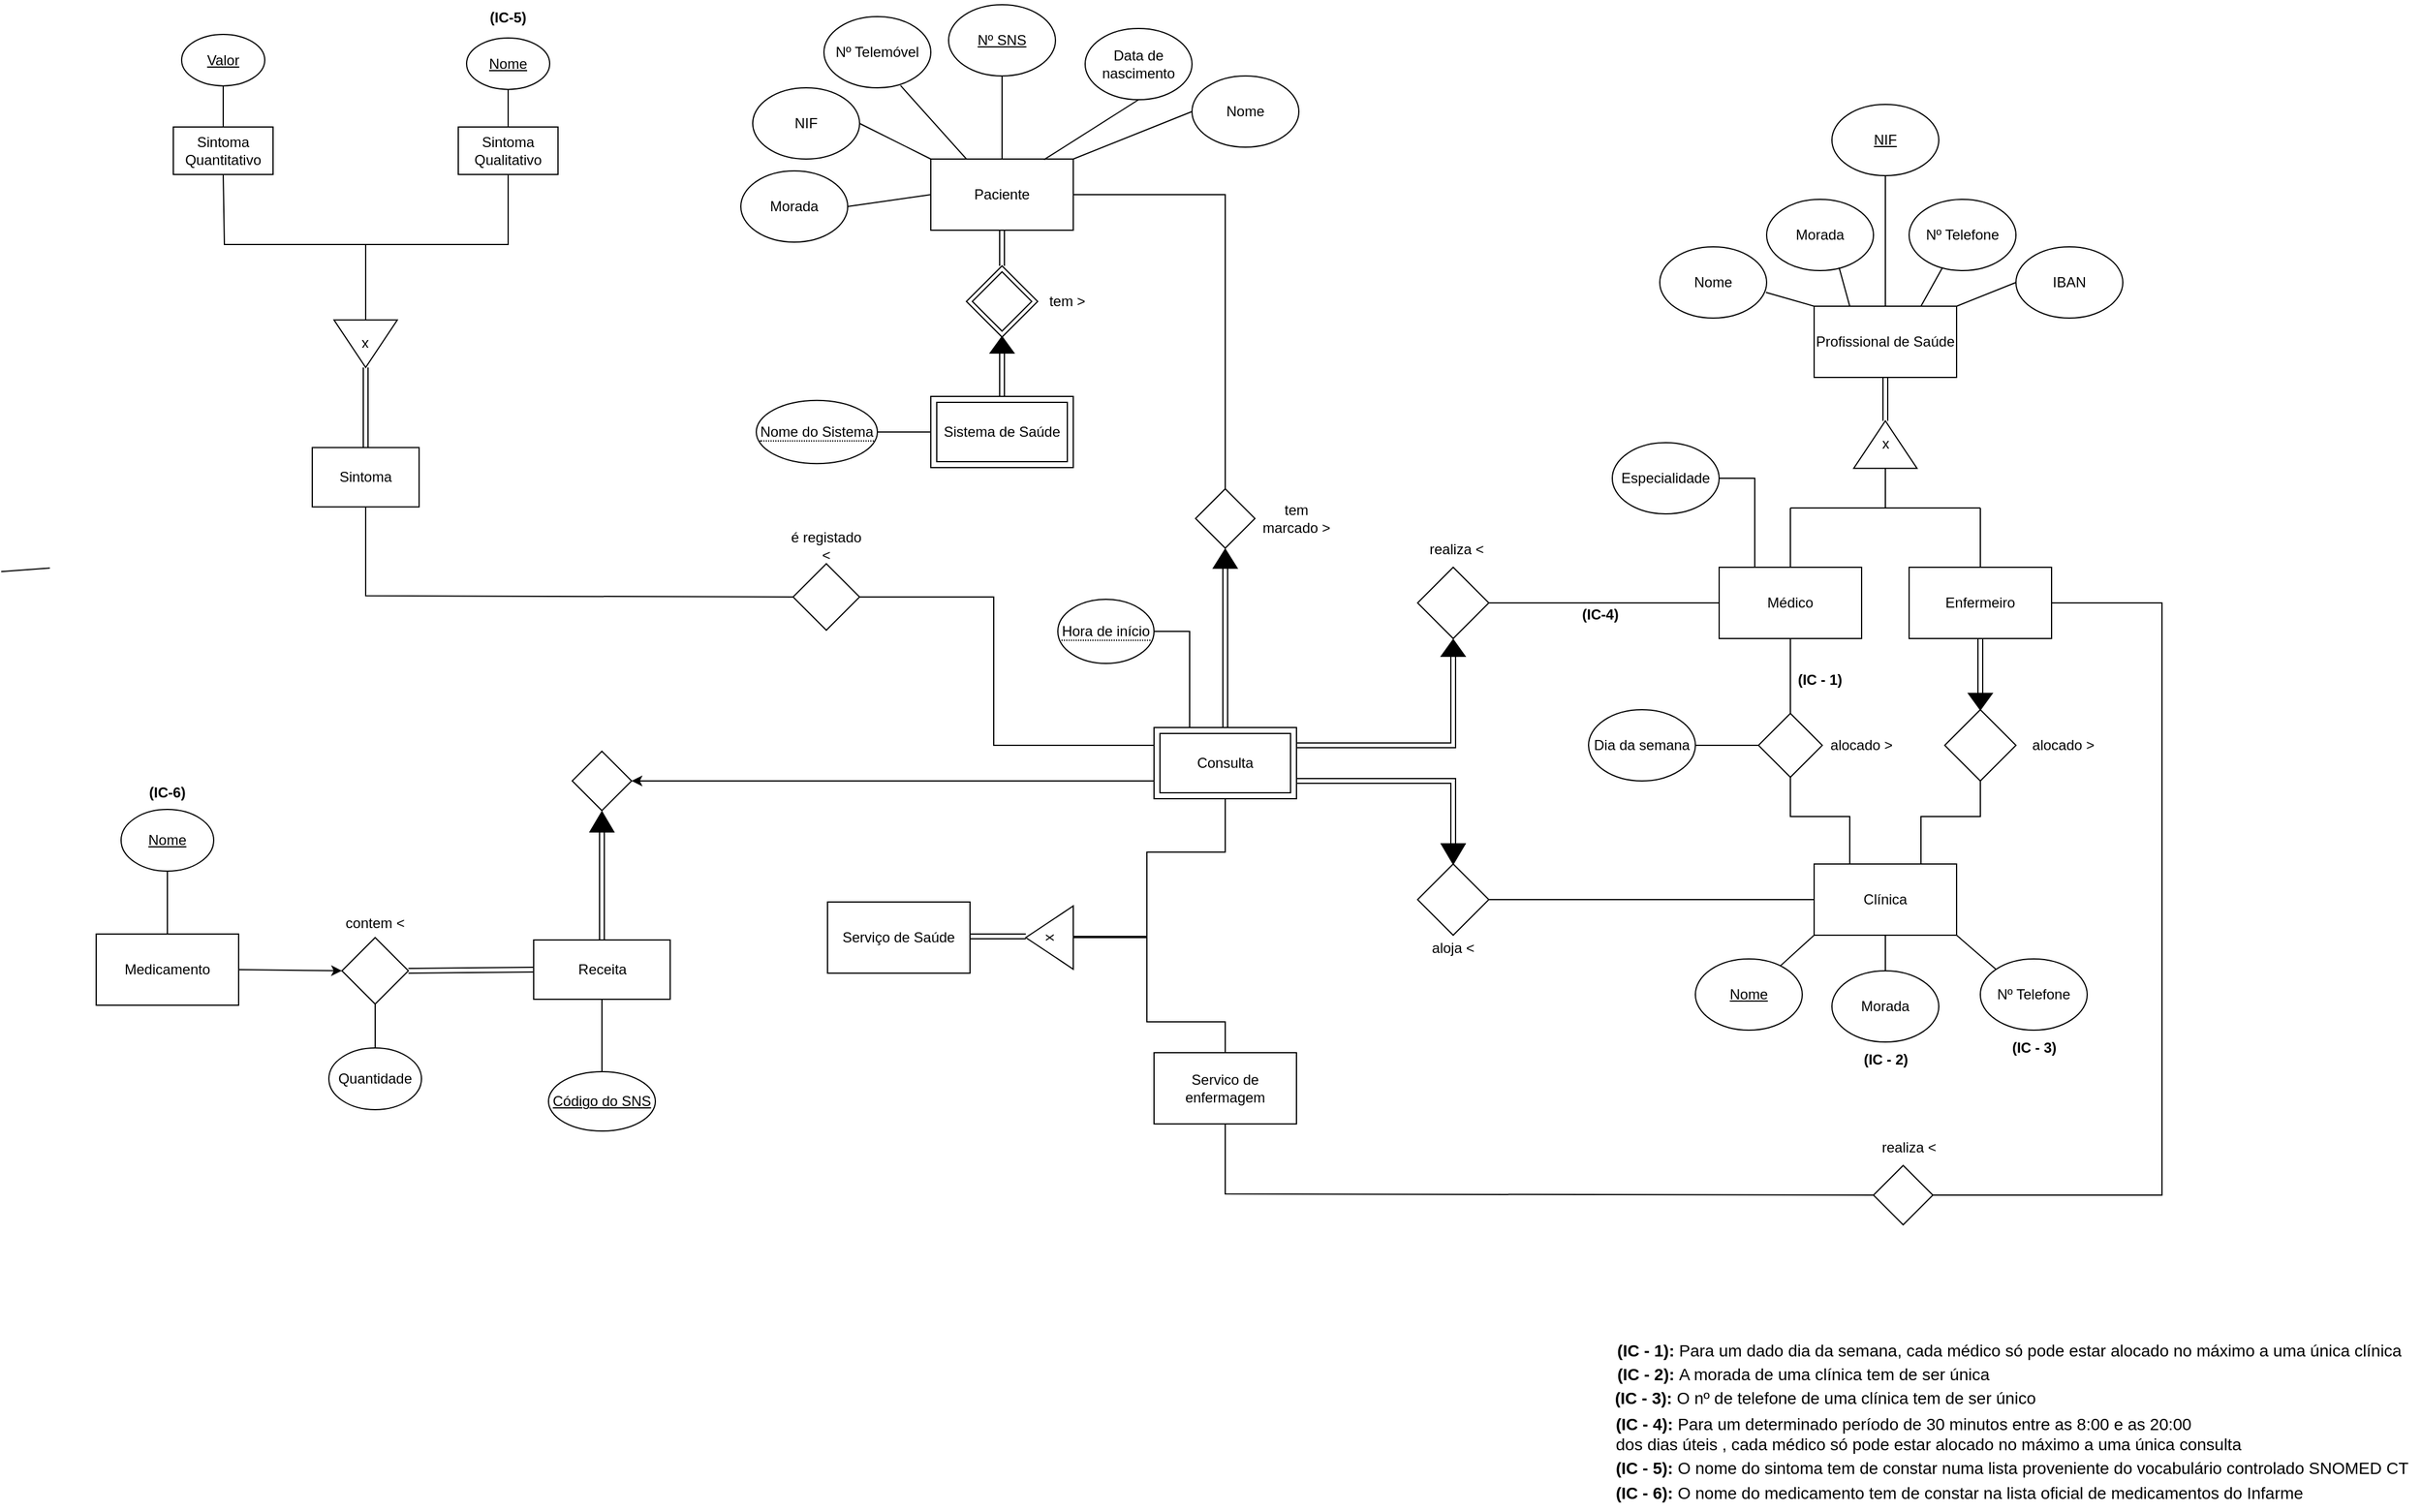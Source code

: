 <mxfile version="24.2.5" type="device">
  <diagram name="Page-1" id="nKDNBoql_2cp9HiYUBMS">
    <mxGraphModel dx="2747" dy="366" grid="1" gridSize="3" guides="1" tooltips="1" connect="1" arrows="1" fold="1" page="0" pageScale="1" pageWidth="850" pageHeight="1100" math="0" shadow="0">
      <root>
        <mxCell id="0" />
        <mxCell id="1" parent="0" />
        <mxCell id="teySA3DlGUumxRbeVbpw-15" value="" style="endArrow=none;html=1;rounded=0;exitX=0.5;exitY=0;exitDx=0;exitDy=0;entryX=0.5;entryY=1;entryDx=0;entryDy=0;" parent="1" source="teySA3DlGUumxRbeVbpw-11" target="teySA3DlGUumxRbeVbpw-16" edge="1">
          <mxGeometry width="50" height="50" relative="1" as="geometry">
            <mxPoint x="-85" y="850" as="sourcePoint" />
            <mxPoint x="-45" y="800" as="targetPoint" />
          </mxGeometry>
        </mxCell>
        <mxCell id="teySA3DlGUumxRbeVbpw-16" value="&lt;u&gt;NIF&lt;/u&gt;" style="ellipse;whiteSpace=wrap;html=1;" parent="1" vertex="1">
          <mxGeometry x="10" y="690" width="90" height="60" as="geometry" />
        </mxCell>
        <mxCell id="teySA3DlGUumxRbeVbpw-17" value="Nome" style="ellipse;whiteSpace=wrap;html=1;" parent="1" vertex="1">
          <mxGeometry x="-135" y="810" width="90" height="60" as="geometry" />
        </mxCell>
        <mxCell id="teySA3DlGUumxRbeVbpw-18" value="Morada" style="ellipse;whiteSpace=wrap;html=1;" parent="1" vertex="1">
          <mxGeometry x="-45" y="770" width="90" height="60" as="geometry" />
        </mxCell>
        <mxCell id="teySA3DlGUumxRbeVbpw-19" value="Nº Telefone" style="ellipse;whiteSpace=wrap;html=1;" parent="1" vertex="1">
          <mxGeometry x="75" y="770" width="90" height="60" as="geometry" />
        </mxCell>
        <mxCell id="teySA3DlGUumxRbeVbpw-20" value="IBAN" style="ellipse;whiteSpace=wrap;html=1;verticalAlign=middle;" parent="1" vertex="1">
          <mxGeometry x="165" y="810" width="90" height="60" as="geometry" />
        </mxCell>
        <mxCell id="teySA3DlGUumxRbeVbpw-21" value="" style="endArrow=none;html=1;rounded=0;entryX=0.994;entryY=0.639;entryDx=0;entryDy=0;exitX=0;exitY=0;exitDx=0;exitDy=0;entryPerimeter=0;" parent="1" source="teySA3DlGUumxRbeVbpw-11" target="teySA3DlGUumxRbeVbpw-17" edge="1">
          <mxGeometry width="50" height="50" relative="1" as="geometry">
            <mxPoint x="15" y="870" as="sourcePoint" />
            <mxPoint x="65" y="820" as="targetPoint" />
          </mxGeometry>
        </mxCell>
        <mxCell id="teySA3DlGUumxRbeVbpw-22" value="" style="endArrow=none;html=1;rounded=0;entryX=0.678;entryY=0.957;entryDx=0;entryDy=0;exitX=0.25;exitY=0;exitDx=0;exitDy=0;entryPerimeter=0;" parent="1" source="teySA3DlGUumxRbeVbpw-11" target="teySA3DlGUumxRbeVbpw-18" edge="1">
          <mxGeometry width="50" height="50" relative="1" as="geometry">
            <mxPoint x="15" y="870" as="sourcePoint" />
            <mxPoint x="65" y="820" as="targetPoint" />
          </mxGeometry>
        </mxCell>
        <mxCell id="teySA3DlGUumxRbeVbpw-23" value="" style="endArrow=none;html=1;rounded=0;entryX=0.313;entryY=0.957;entryDx=0;entryDy=0;entryPerimeter=0;exitX=0.75;exitY=0;exitDx=0;exitDy=0;" parent="1" source="teySA3DlGUumxRbeVbpw-11" target="teySA3DlGUumxRbeVbpw-19" edge="1">
          <mxGeometry width="50" height="50" relative="1" as="geometry">
            <mxPoint x="-55" y="850" as="sourcePoint" />
            <mxPoint x="-5" y="800" as="targetPoint" />
          </mxGeometry>
        </mxCell>
        <mxCell id="teySA3DlGUumxRbeVbpw-24" value="" style="endArrow=none;html=1;rounded=0;entryX=0;entryY=0.5;entryDx=0;entryDy=0;exitX=1;exitY=0;exitDx=0;exitDy=0;" parent="1" source="teySA3DlGUumxRbeVbpw-11" target="teySA3DlGUumxRbeVbpw-20" edge="1">
          <mxGeometry width="50" height="50" relative="1" as="geometry">
            <mxPoint x="-55" y="850" as="sourcePoint" />
            <mxPoint x="-5" y="800" as="targetPoint" />
          </mxGeometry>
        </mxCell>
        <mxCell id="teySA3DlGUumxRbeVbpw-29" value="" style="shape=link;html=1;rounded=0;entryX=1;entryY=0.5;entryDx=0;entryDy=0;exitX=0.5;exitY=1;exitDx=0;exitDy=0;" parent="1" source="teySA3DlGUumxRbeVbpw-11" target="teySA3DlGUumxRbeVbpw-13" edge="1">
          <mxGeometry width="100" relative="1" as="geometry">
            <mxPoint x="-75" y="910" as="sourcePoint" />
            <mxPoint x="-5" y="950" as="targetPoint" />
          </mxGeometry>
        </mxCell>
        <mxCell id="teySA3DlGUumxRbeVbpw-11" value="Profissional de Saúde" style="rounded=0;whiteSpace=wrap;html=1;" parent="1" vertex="1">
          <mxGeometry x="-5" y="860" width="120" height="60" as="geometry" />
        </mxCell>
        <mxCell id="teySA3DlGUumxRbeVbpw-13" value="x" style="triangle;whiteSpace=wrap;html=1;rotation=-90;textDirection=vertical-lr;" parent="1" vertex="1">
          <mxGeometry x="35" y="950" width="40" height="53.32" as="geometry" />
        </mxCell>
        <mxCell id="teySA3DlGUumxRbeVbpw-32" value="" style="endArrow=none;html=1;rounded=0;entryX=0;entryY=0.5;entryDx=0;entryDy=0;" parent="1" target="teySA3DlGUumxRbeVbpw-13" edge="1">
          <mxGeometry width="50" height="50" relative="1" as="geometry">
            <mxPoint x="55" y="1030" as="sourcePoint" />
            <mxPoint x="45" y="1010" as="targetPoint" />
          </mxGeometry>
        </mxCell>
        <mxCell id="teySA3DlGUumxRbeVbpw-33" value="" style="endArrow=none;html=1;rounded=0;" parent="1" edge="1">
          <mxGeometry width="50" height="50" relative="1" as="geometry">
            <mxPoint x="-25" y="1030" as="sourcePoint" />
            <mxPoint x="55" y="1030" as="targetPoint" />
          </mxGeometry>
        </mxCell>
        <mxCell id="teySA3DlGUumxRbeVbpw-34" value="" style="endArrow=none;html=1;rounded=0;" parent="1" edge="1">
          <mxGeometry width="50" height="50" relative="1" as="geometry">
            <mxPoint x="55" y="1030" as="sourcePoint" />
            <mxPoint x="135" y="1030" as="targetPoint" />
          </mxGeometry>
        </mxCell>
        <mxCell id="teySA3DlGUumxRbeVbpw-35" value="" style="endArrow=none;html=1;rounded=0;" parent="1" edge="1">
          <mxGeometry width="50" height="50" relative="1" as="geometry">
            <mxPoint x="-25" y="1080" as="sourcePoint" />
            <mxPoint x="-25" y="1030" as="targetPoint" />
          </mxGeometry>
        </mxCell>
        <mxCell id="teySA3DlGUumxRbeVbpw-36" value="" style="endArrow=none;html=1;rounded=0;" parent="1" edge="1">
          <mxGeometry width="50" height="50" relative="1" as="geometry">
            <mxPoint x="135" y="1080" as="sourcePoint" />
            <mxPoint x="135" y="1030" as="targetPoint" />
          </mxGeometry>
        </mxCell>
        <mxCell id="teySA3DlGUumxRbeVbpw-37" value="Médico" style="rounded=0;whiteSpace=wrap;html=1;" parent="1" vertex="1">
          <mxGeometry x="-85" y="1080" width="120" height="60" as="geometry" />
        </mxCell>
        <mxCell id="teySA3DlGUumxRbeVbpw-38" value="Enfermeiro" style="rounded=0;whiteSpace=wrap;html=1;" parent="1" vertex="1">
          <mxGeometry x="75" y="1080" width="120" height="60" as="geometry" />
        </mxCell>
        <mxCell id="teySA3DlGUumxRbeVbpw-39" value="" style="endArrow=none;html=1;rounded=0;entryX=0.25;entryY=0;entryDx=0;entryDy=0;exitX=1;exitY=0.5;exitDx=0;exitDy=0;" parent="1" source="teySA3DlGUumxRbeVbpw-40" target="teySA3DlGUumxRbeVbpw-37" edge="1">
          <mxGeometry width="50" height="50" relative="1" as="geometry">
            <mxPoint x="-135" y="1070" as="sourcePoint" />
            <mxPoint x="-125" y="1100" as="targetPoint" />
            <Array as="points">
              <mxPoint x="-55" y="1005" />
            </Array>
          </mxGeometry>
        </mxCell>
        <mxCell id="teySA3DlGUumxRbeVbpw-40" value="Especialidade" style="ellipse;whiteSpace=wrap;html=1;" parent="1" vertex="1">
          <mxGeometry x="-175" y="975" width="90" height="60" as="geometry" />
        </mxCell>
        <mxCell id="teySA3DlGUumxRbeVbpw-1" value="Clínica" style="rounded=0;whiteSpace=wrap;html=1;" parent="1" vertex="1">
          <mxGeometry x="-5" y="1330" width="120" height="60" as="geometry" />
        </mxCell>
        <mxCell id="teySA3DlGUumxRbeVbpw-7" value="Morada" style="ellipse;whiteSpace=wrap;html=1;" parent="1" vertex="1">
          <mxGeometry x="10" y="1420" width="90" height="60" as="geometry" />
        </mxCell>
        <mxCell id="teySA3DlGUumxRbeVbpw-9" value="" style="endArrow=none;html=1;rounded=0;entryX=0.5;entryY=0;entryDx=0;entryDy=0;" parent="1" target="teySA3DlGUumxRbeVbpw-7" edge="1">
          <mxGeometry width="50" height="50" relative="1" as="geometry">
            <mxPoint x="55" y="1390" as="sourcePoint" />
            <mxPoint x="75" y="1290" as="targetPoint" />
          </mxGeometry>
        </mxCell>
        <mxCell id="teySA3DlGUumxRbeVbpw-6" value="&lt;u&gt;Nome&lt;/u&gt;" style="ellipse;whiteSpace=wrap;html=1;" parent="1" vertex="1">
          <mxGeometry x="-105" y="1410" width="90" height="60" as="geometry" />
        </mxCell>
        <mxCell id="teySA3DlGUumxRbeVbpw-5" value="" style="endArrow=none;html=1;rounded=0;exitX=0;exitY=1;exitDx=0;exitDy=0;" parent="1" source="teySA3DlGUumxRbeVbpw-1" target="teySA3DlGUumxRbeVbpw-6" edge="1">
          <mxGeometry width="50" height="50" relative="1" as="geometry">
            <mxPoint x="-35" y="1470" as="sourcePoint" />
            <mxPoint x="15" y="1420" as="targetPoint" />
          </mxGeometry>
        </mxCell>
        <mxCell id="teySA3DlGUumxRbeVbpw-8" value="Nº Telefone" style="ellipse;whiteSpace=wrap;html=1;" parent="1" vertex="1">
          <mxGeometry x="135" y="1410" width="90" height="60" as="geometry" />
        </mxCell>
        <mxCell id="teySA3DlGUumxRbeVbpw-10" value="" style="endArrow=none;html=1;rounded=0;entryX=0;entryY=0;entryDx=0;entryDy=0;exitX=1;exitY=1;exitDx=0;exitDy=0;" parent="1" source="teySA3DlGUumxRbeVbpw-1" target="teySA3DlGUumxRbeVbpw-8" edge="1">
          <mxGeometry width="50" height="50" relative="1" as="geometry">
            <mxPoint x="25" y="1350" as="sourcePoint" />
            <mxPoint x="75" y="1300" as="targetPoint" />
          </mxGeometry>
        </mxCell>
        <mxCell id="teySA3DlGUumxRbeVbpw-45" value="" style="group" parent="1" vertex="1" connectable="0">
          <mxGeometry x="105" y="1200" width="130" height="60" as="geometry" />
        </mxCell>
        <mxCell id="teySA3DlGUumxRbeVbpw-43" value="" style="rhombus;whiteSpace=wrap;html=1;" parent="teySA3DlGUumxRbeVbpw-45" vertex="1">
          <mxGeometry width="60" height="60" as="geometry" />
        </mxCell>
        <mxCell id="teySA3DlGUumxRbeVbpw-44" value="alocado &amp;gt;" style="text;html=1;align=center;verticalAlign=middle;whiteSpace=wrap;rounded=0;" parent="teySA3DlGUumxRbeVbpw-45" vertex="1">
          <mxGeometry x="70" y="15" width="60" height="30" as="geometry" />
        </mxCell>
        <mxCell id="teySA3DlGUumxRbeVbpw-50" value="" style="endArrow=none;html=1;rounded=0;exitX=0.75;exitY=0;exitDx=0;exitDy=0;entryX=0.5;entryY=1;entryDx=0;entryDy=0;" parent="1" source="teySA3DlGUumxRbeVbpw-1" target="teySA3DlGUumxRbeVbpw-43" edge="1">
          <mxGeometry width="50" height="50" relative="1" as="geometry">
            <mxPoint x="45" y="1300" as="sourcePoint" />
            <mxPoint x="95" y="1250" as="targetPoint" />
            <Array as="points">
              <mxPoint x="85" y="1290" />
              <mxPoint x="135" y="1290" />
            </Array>
          </mxGeometry>
        </mxCell>
        <mxCell id="teySA3DlGUumxRbeVbpw-53" value="" style="group" parent="1" vertex="1" connectable="0">
          <mxGeometry x="-51.87" y="1203.13" width="113.74" height="53.74" as="geometry" />
        </mxCell>
        <mxCell id="teySA3DlGUumxRbeVbpw-51" value="" style="rhombus;whiteSpace=wrap;html=1;" parent="teySA3DlGUumxRbeVbpw-53" vertex="1">
          <mxGeometry width="53.74" height="53.74" as="geometry" />
        </mxCell>
        <mxCell id="teySA3DlGUumxRbeVbpw-52" value="alocado &amp;gt;" style="text;html=1;align=center;verticalAlign=middle;whiteSpace=wrap;rounded=0;" parent="teySA3DlGUumxRbeVbpw-53" vertex="1">
          <mxGeometry x="56.87" y="11.87" width="60" height="30" as="geometry" />
        </mxCell>
        <mxCell id="teySA3DlGUumxRbeVbpw-54" value="" style="endArrow=none;html=1;rounded=0;entryX=0.5;entryY=1;entryDx=0;entryDy=0;exitX=0.5;exitY=0;exitDx=0;exitDy=0;" parent="1" source="teySA3DlGUumxRbeVbpw-51" target="teySA3DlGUumxRbeVbpw-37" edge="1">
          <mxGeometry width="50" height="50" relative="1" as="geometry">
            <mxPoint x="-175" y="1230" as="sourcePoint" />
            <mxPoint x="-125" y="1180" as="targetPoint" />
          </mxGeometry>
        </mxCell>
        <mxCell id="teySA3DlGUumxRbeVbpw-55" value="" style="endArrow=none;html=1;rounded=0;entryX=0.5;entryY=1;entryDx=0;entryDy=0;exitX=0.25;exitY=0;exitDx=0;exitDy=0;" parent="1" source="teySA3DlGUumxRbeVbpw-1" target="teySA3DlGUumxRbeVbpw-51" edge="1">
          <mxGeometry width="50" height="50" relative="1" as="geometry">
            <mxPoint x="-175" y="1230" as="sourcePoint" />
            <mxPoint x="-125" y="1180" as="targetPoint" />
            <Array as="points">
              <mxPoint x="25" y="1290" />
              <mxPoint x="-25" y="1290" />
            </Array>
          </mxGeometry>
        </mxCell>
        <mxCell id="teySA3DlGUumxRbeVbpw-56" value="Dia da semana" style="ellipse;whiteSpace=wrap;html=1;" parent="1" vertex="1">
          <mxGeometry x="-195" y="1200" width="90" height="60" as="geometry" />
        </mxCell>
        <mxCell id="teySA3DlGUumxRbeVbpw-57" value="" style="endArrow=none;html=1;rounded=0;entryX=0;entryY=0.5;entryDx=0;entryDy=0;exitX=1;exitY=0.5;exitDx=0;exitDy=0;" parent="1" source="teySA3DlGUumxRbeVbpw-56" target="teySA3DlGUumxRbeVbpw-51" edge="1">
          <mxGeometry width="50" height="50" relative="1" as="geometry">
            <mxPoint x="35" y="1360" as="sourcePoint" />
            <mxPoint x="85" y="1310" as="targetPoint" />
          </mxGeometry>
        </mxCell>
        <mxCell id="teySA3DlGUumxRbeVbpw-58" value="(IC - 1)" style="text;html=1;align=center;verticalAlign=middle;whiteSpace=wrap;rounded=0;fontStyle=1" parent="1" vertex="1">
          <mxGeometry x="-30" y="1160" width="60" height="30" as="geometry" />
        </mxCell>
        <mxCell id="teySA3DlGUumxRbeVbpw-62" value="Paciente" style="rounded=0;whiteSpace=wrap;html=1;" parent="1" vertex="1">
          <mxGeometry x="-749" y="736" width="120" height="60" as="geometry" />
        </mxCell>
        <mxCell id="teySA3DlGUumxRbeVbpw-63" value="Morada" style="ellipse;whiteSpace=wrap;html=1;" parent="1" vertex="1">
          <mxGeometry x="-909" y="746" width="90" height="60" as="geometry" />
        </mxCell>
        <mxCell id="teySA3DlGUumxRbeVbpw-64" value="&lt;u&gt;Nº SNS&lt;/u&gt;" style="ellipse;whiteSpace=wrap;html=1;" parent="1" vertex="1">
          <mxGeometry x="-734" y="606" width="90" height="60" as="geometry" />
        </mxCell>
        <mxCell id="teySA3DlGUumxRbeVbpw-65" value="NIF" style="ellipse;whiteSpace=wrap;html=1;" parent="1" vertex="1">
          <mxGeometry x="-899" y="676" width="90" height="60" as="geometry" />
        </mxCell>
        <mxCell id="teySA3DlGUumxRbeVbpw-66" value="Nome" style="ellipse;whiteSpace=wrap;html=1;" parent="1" vertex="1">
          <mxGeometry x="-529" y="666" width="90" height="60" as="geometry" />
        </mxCell>
        <mxCell id="teySA3DlGUumxRbeVbpw-67" value="Data de nascimento" style="ellipse;whiteSpace=wrap;html=1;" parent="1" vertex="1">
          <mxGeometry x="-619" y="626" width="90" height="60" as="geometry" />
        </mxCell>
        <mxCell id="teySA3DlGUumxRbeVbpw-68" value="Nº Telemóvel" style="ellipse;whiteSpace=wrap;html=1;" parent="1" vertex="1">
          <mxGeometry x="-839" y="616" width="90" height="60" as="geometry" />
        </mxCell>
        <mxCell id="teySA3DlGUumxRbeVbpw-69" value="" style="endArrow=none;html=1;rounded=0;entryX=0.5;entryY=1;entryDx=0;entryDy=0;exitX=0.5;exitY=0;exitDx=0;exitDy=0;" parent="1" source="teySA3DlGUumxRbeVbpw-62" target="teySA3DlGUumxRbeVbpw-64" edge="1">
          <mxGeometry width="50" height="50" relative="1" as="geometry">
            <mxPoint x="-549" y="846" as="sourcePoint" />
            <mxPoint x="-499" y="796" as="targetPoint" />
          </mxGeometry>
        </mxCell>
        <mxCell id="teySA3DlGUumxRbeVbpw-70" value="" style="endArrow=none;html=1;rounded=0;entryX=0.5;entryY=1;entryDx=0;entryDy=0;exitX=0.794;exitY=0.01;exitDx=0;exitDy=0;exitPerimeter=0;" parent="1" source="teySA3DlGUumxRbeVbpw-62" target="teySA3DlGUumxRbeVbpw-67" edge="1">
          <mxGeometry width="50" height="50" relative="1" as="geometry">
            <mxPoint x="-415" y="800" as="sourcePoint" />
            <mxPoint x="-365" y="750" as="targetPoint" />
          </mxGeometry>
        </mxCell>
        <mxCell id="teySA3DlGUumxRbeVbpw-71" value="" style="endArrow=none;html=1;rounded=0;entryX=0.717;entryY=0.968;entryDx=0;entryDy=0;exitX=0.25;exitY=0;exitDx=0;exitDy=0;entryPerimeter=0;" parent="1" source="teySA3DlGUumxRbeVbpw-62" target="teySA3DlGUumxRbeVbpw-68" edge="1">
          <mxGeometry width="50" height="50" relative="1" as="geometry">
            <mxPoint x="-549" y="846" as="sourcePoint" />
            <mxPoint x="-499" y="796" as="targetPoint" />
          </mxGeometry>
        </mxCell>
        <mxCell id="teySA3DlGUumxRbeVbpw-72" value="" style="endArrow=none;html=1;rounded=0;exitX=1;exitY=0.5;exitDx=0;exitDy=0;entryX=0;entryY=0;entryDx=0;entryDy=0;" parent="1" source="teySA3DlGUumxRbeVbpw-65" target="teySA3DlGUumxRbeVbpw-62" edge="1">
          <mxGeometry width="50" height="50" relative="1" as="geometry">
            <mxPoint x="-519" y="906" as="sourcePoint" />
            <mxPoint x="-469" y="856" as="targetPoint" />
          </mxGeometry>
        </mxCell>
        <mxCell id="teySA3DlGUumxRbeVbpw-73" value="" style="endArrow=none;html=1;rounded=0;entryX=0;entryY=0.5;entryDx=0;entryDy=0;exitX=1;exitY=0;exitDx=0;exitDy=0;" parent="1" source="teySA3DlGUumxRbeVbpw-62" target="teySA3DlGUumxRbeVbpw-66" edge="1">
          <mxGeometry width="50" height="50" relative="1" as="geometry">
            <mxPoint x="-385" y="860" as="sourcePoint" />
            <mxPoint x="-335" y="810" as="targetPoint" />
          </mxGeometry>
        </mxCell>
        <mxCell id="teySA3DlGUumxRbeVbpw-74" value="" style="endArrow=none;html=1;rounded=0;entryX=0;entryY=0.5;entryDx=0;entryDy=0;exitX=1;exitY=0.5;exitDx=0;exitDy=0;" parent="1" source="teySA3DlGUumxRbeVbpw-63" target="teySA3DlGUumxRbeVbpw-62" edge="1">
          <mxGeometry width="50" height="50" relative="1" as="geometry">
            <mxPoint x="-519" y="906" as="sourcePoint" />
            <mxPoint x="-469" y="856" as="targetPoint" />
          </mxGeometry>
        </mxCell>
        <mxCell id="teySA3DlGUumxRbeVbpw-78" value="" style="shape=link;html=1;rounded=0;exitX=0.5;exitY=1;exitDx=0;exitDy=0;entryX=0.5;entryY=0;entryDx=0;entryDy=0;" parent="1" source="teySA3DlGUumxRbeVbpw-62" edge="1">
          <mxGeometry width="100" relative="1" as="geometry">
            <mxPoint x="-599" y="896" as="sourcePoint" />
            <mxPoint x="-689" y="826" as="targetPoint" />
          </mxGeometry>
        </mxCell>
        <mxCell id="OI-y8E8WUdn-grS2Yc1x-1" value="Serviço de Saúde" style="rounded=0;whiteSpace=wrap;html=1;" parent="1" vertex="1">
          <mxGeometry x="-836" y="1362" width="120" height="60" as="geometry" />
        </mxCell>
        <mxCell id="OI-y8E8WUdn-grS2Yc1x-2" value="" style="endArrow=none;html=1;rounded=0;exitX=0;exitY=0.5;exitDx=0;exitDy=0;entryX=1;entryY=0.5;entryDx=0;entryDy=0;" parent="1" source="teySA3DlGUumxRbeVbpw-37" target="OI-y8E8WUdn-grS2Yc1x-3" edge="1">
          <mxGeometry width="50" height="50" relative="1" as="geometry">
            <mxPoint x="-285" y="1120" as="sourcePoint" />
            <mxPoint x="-85" y="1120" as="targetPoint" />
          </mxGeometry>
        </mxCell>
        <mxCell id="OI-y8E8WUdn-grS2Yc1x-13" value="(IC-4)" style="text;html=1;align=center;verticalAlign=middle;whiteSpace=wrap;rounded=0;fontStyle=1" parent="1" vertex="1">
          <mxGeometry x="-215" y="1105" width="60" height="30" as="geometry" />
        </mxCell>
        <mxCell id="OI-y8E8WUdn-grS2Yc1x-14" value="&lt;b&gt;(IC - 4):&lt;/b&gt; Para um determinado período de 30 minutos entre as 8:00 e as 20:00&lt;br&gt;dos dias úteis , cada médico só pode estar alocado no máximo a uma única consulta" style="text;html=1;align=left;verticalAlign=middle;whiteSpace=wrap;rounded=0;fontSize=14;" parent="1" vertex="1">
          <mxGeometry x="-174" y="1795" width="680" height="30" as="geometry" />
        </mxCell>
        <mxCell id="OI-y8E8WUdn-grS2Yc1x-15" value="" style="endArrow=none;html=1;rounded=0;exitX=1;exitY=0.5;exitDx=0;exitDy=0;entryX=0.5;entryY=0;entryDx=0;entryDy=0;" parent="1" source="teySA3DlGUumxRbeVbpw-62" target="OI-y8E8WUdn-grS2Yc1x-17" edge="1">
          <mxGeometry width="50" height="50" relative="1" as="geometry">
            <mxPoint x="-255" y="1080" as="sourcePoint" />
            <mxPoint x="-501" y="978" as="targetPoint" />
            <Array as="points">
              <mxPoint x="-501" y="766" />
            </Array>
          </mxGeometry>
        </mxCell>
        <mxCell id="OI-y8E8WUdn-grS2Yc1x-21" value="" style="rhombus;whiteSpace=wrap;html=1;" parent="1" vertex="1">
          <mxGeometry x="-339" y="1330" width="60" height="60" as="geometry" />
        </mxCell>
        <mxCell id="OI-y8E8WUdn-grS2Yc1x-22" value="aloja &amp;lt;" style="text;html=1;align=center;verticalAlign=middle;whiteSpace=wrap;rounded=0;" parent="1" vertex="1">
          <mxGeometry x="-339" y="1386" width="60" height="30" as="geometry" />
        </mxCell>
        <mxCell id="OI-y8E8WUdn-grS2Yc1x-25" value="" style="endArrow=none;html=1;rounded=0;exitX=0;exitY=0.5;exitDx=0;exitDy=0;entryX=1;entryY=0.5;entryDx=0;entryDy=0;" parent="1" source="teySA3DlGUumxRbeVbpw-1" target="OI-y8E8WUdn-grS2Yc1x-21" edge="1">
          <mxGeometry width="50" height="50" relative="1" as="geometry">
            <mxPoint x="-255" y="1280" as="sourcePoint" />
            <mxPoint x="-205" y="1230" as="targetPoint" />
          </mxGeometry>
        </mxCell>
        <mxCell id="OI-y8E8WUdn-grS2Yc1x-34" value="Servico de enfermagem" style="rounded=0;whiteSpace=wrap;html=1;" parent="1" vertex="1">
          <mxGeometry x="-561" y="1489" width="119.99" height="60" as="geometry" />
        </mxCell>
        <mxCell id="OI-y8E8WUdn-grS2Yc1x-39" value="" style="endArrow=none;html=1;rounded=0;entryX=0;entryY=0.5;entryDx=0;entryDy=0;exitX=0.5;exitY=1;exitDx=0;exitDy=0;" parent="1" source="OI-y8E8WUdn-grS2Yc1x-34" target="OI-y8E8WUdn-grS2Yc1x-38" edge="1">
          <mxGeometry width="50" height="50" relative="1" as="geometry">
            <mxPoint x="-474" y="1819" as="sourcePoint" />
            <mxPoint x="-424" y="1769" as="targetPoint" />
            <Array as="points">
              <mxPoint x="-501" y="1608" />
            </Array>
          </mxGeometry>
        </mxCell>
        <mxCell id="OI-y8E8WUdn-grS2Yc1x-41" value="Receita" style="rounded=0;whiteSpace=wrap;html=1;" parent="1" vertex="1">
          <mxGeometry x="-1083.49" y="1394" width="114.98" height="50" as="geometry" />
        </mxCell>
        <mxCell id="OI-y8E8WUdn-grS2Yc1x-42" value="&lt;u&gt;Código do SNS&lt;/u&gt;" style="ellipse;whiteSpace=wrap;html=1;" parent="1" vertex="1">
          <mxGeometry x="-1071" y="1505" width="90" height="50" as="geometry" />
        </mxCell>
        <mxCell id="OI-y8E8WUdn-grS2Yc1x-43" value="" style="endArrow=none;html=1;rounded=0;exitX=0.5;exitY=0;exitDx=0;exitDy=0;entryX=0.5;entryY=1;entryDx=0;entryDy=0;" parent="1" source="OI-y8E8WUdn-grS2Yc1x-42" target="OI-y8E8WUdn-grS2Yc1x-41" edge="1">
          <mxGeometry width="50" height="50" relative="1" as="geometry">
            <mxPoint x="-1166.98" y="1822" as="sourcePoint" />
            <mxPoint x="-1116.98" y="1772" as="targetPoint" />
          </mxGeometry>
        </mxCell>
        <mxCell id="OI-y8E8WUdn-grS2Yc1x-56" value="" style="endArrow=none;html=1;rounded=0;exitX=0;exitY=0.5;exitDx=0;exitDy=0;entryX=0.5;entryY=1;entryDx=0;entryDy=0;" parent="1" source="OI-y8E8WUdn-grS2Yc1x-54" target="OI-y8E8WUdn-grS2Yc1x-57" edge="1">
          <mxGeometry width="50" height="50" relative="1" as="geometry">
            <mxPoint x="-997" y="1186.66" as="sourcePoint" />
            <mxPoint x="-1087" y="1196.66" as="targetPoint" />
            <Array as="points">
              <mxPoint x="-1225" y="1104" />
            </Array>
          </mxGeometry>
        </mxCell>
        <mxCell id="OI-y8E8WUdn-grS2Yc1x-57" value="Sintoma" style="rounded=0;whiteSpace=wrap;html=1;" parent="1" vertex="1">
          <mxGeometry x="-1270" y="979.13" width="90" height="50" as="geometry" />
        </mxCell>
        <mxCell id="OI-y8E8WUdn-grS2Yc1x-62" value="" style="endArrow=none;html=1;rounded=0;exitX=0;exitY=0.5;exitDx=0;exitDy=0;entryX=1;entryY=0.5;entryDx=0;entryDy=0;" parent="1" target="OI-y8E8WUdn-grS2Yc1x-63" edge="1">
          <mxGeometry width="50" height="50" relative="1" as="geometry">
            <mxPoint x="-1491" y="1080.66" as="sourcePoint" />
            <mxPoint x="-1532" y="1083.66" as="targetPoint" />
          </mxGeometry>
        </mxCell>
        <mxCell id="OI-y8E8WUdn-grS2Yc1x-65" value="Sintoma Quantitativo" style="rounded=0;whiteSpace=wrap;html=1;" parent="1" vertex="1">
          <mxGeometry x="-1387" y="709.0" width="84" height="40" as="geometry" />
        </mxCell>
        <mxCell id="vYGHG36Qz9shhN7Ad3t7-29" value="" style="group" parent="1" vertex="1" connectable="0">
          <mxGeometry x="-719" y="826" width="115" height="60" as="geometry" />
        </mxCell>
        <mxCell id="vYGHG36Qz9shhN7Ad3t7-30" value="tem &amp;gt;" style="text;html=1;align=center;verticalAlign=middle;whiteSpace=wrap;rounded=0;" parent="vYGHG36Qz9shhN7Ad3t7-29" vertex="1">
          <mxGeometry x="55" y="15" width="60" height="30" as="geometry" />
        </mxCell>
        <mxCell id="vYGHG36Qz9shhN7Ad3t7-31" value="" style="group" parent="vYGHG36Qz9shhN7Ad3t7-29" vertex="1" connectable="0">
          <mxGeometry width="60" height="60" as="geometry" />
        </mxCell>
        <mxCell id="vYGHG36Qz9shhN7Ad3t7-32" value="" style="rhombus;whiteSpace=wrap;html=1;" parent="vYGHG36Qz9shhN7Ad3t7-31" vertex="1">
          <mxGeometry width="60" height="60" as="geometry" />
        </mxCell>
        <mxCell id="vYGHG36Qz9shhN7Ad3t7-33" value="" style="rhombus;whiteSpace=wrap;html=1;" parent="vYGHG36Qz9shhN7Ad3t7-31" vertex="1">
          <mxGeometry x="5" y="5" width="50" height="50" as="geometry" />
        </mxCell>
        <mxCell id="vYGHG36Qz9shhN7Ad3t7-34" value="" style="endArrow=none;html=1;rounded=0;entryX=0;entryY=0.5;entryDx=0;entryDy=0;exitX=1;exitY=0.5;exitDx=0;exitDy=0;" parent="1" source="vYGHG36Qz9shhN7Ad3t7-35" target="vYGHG36Qz9shhN7Ad3t7-39" edge="1">
          <mxGeometry width="50" height="50" relative="1" as="geometry">
            <mxPoint x="-799" y="936" as="sourcePoint" />
            <mxPoint x="-719" y="1026" as="targetPoint" />
          </mxGeometry>
        </mxCell>
        <mxCell id="vYGHG36Qz9shhN7Ad3t7-35" value="&lt;div style=&quot;border-bottom: 1px dotted&quot;&gt;Nome do Sistema&lt;/div&gt;" style="ellipse;whiteSpace=wrap;html=1;fontStyle=0" parent="1" vertex="1">
          <mxGeometry x="-896" y="939.32" width="102.02" height="53.36" as="geometry" />
        </mxCell>
        <mxCell id="vYGHG36Qz9shhN7Ad3t7-36" value="" style="group" parent="1" vertex="1" connectable="0">
          <mxGeometry x="-749" y="936" width="120" height="60" as="geometry" />
        </mxCell>
        <mxCell id="vYGHG36Qz9shhN7Ad3t7-37" value="" style="rounded=0;whiteSpace=wrap;html=1;" parent="vYGHG36Qz9shhN7Ad3t7-36" vertex="1">
          <mxGeometry x="5" y="3.32" width="110" height="55" as="geometry" />
        </mxCell>
        <mxCell id="vYGHG36Qz9shhN7Ad3t7-38" value="" style="group" parent="vYGHG36Qz9shhN7Ad3t7-36" vertex="1" connectable="0">
          <mxGeometry width="120" height="60" as="geometry" />
        </mxCell>
        <mxCell id="vYGHG36Qz9shhN7Ad3t7-39" value="SIstema de Saúde" style="rounded=0;whiteSpace=wrap;html=1;" parent="vYGHG36Qz9shhN7Ad3t7-38" vertex="1">
          <mxGeometry width="120" height="60" as="geometry" />
        </mxCell>
        <mxCell id="vYGHG36Qz9shhN7Ad3t7-40" value="Sistema de Saúde" style="rounded=0;whiteSpace=wrap;html=1;" parent="vYGHG36Qz9shhN7Ad3t7-38" vertex="1">
          <mxGeometry x="5" y="5" width="110" height="50" as="geometry" />
        </mxCell>
        <mxCell id="vYGHG36Qz9shhN7Ad3t7-41" value="" style="triangle;whiteSpace=wrap;html=1;rotation=-90;fillColor=#000000;" parent="1" vertex="1">
          <mxGeometry x="-695.87" y="882.66" width="13.75" height="20" as="geometry" />
        </mxCell>
        <mxCell id="vYGHG36Qz9shhN7Ad3t7-42" value="" style="shape=link;html=1;rounded=0;exitX=0.5;exitY=0;exitDx=0;exitDy=0;entryX=0;entryY=0.5;entryDx=0;entryDy=0;" parent="1" source="vYGHG36Qz9shhN7Ad3t7-39" target="vYGHG36Qz9shhN7Ad3t7-41" edge="1">
          <mxGeometry width="100" relative="1" as="geometry">
            <mxPoint x="-647.13" y="886" as="sourcePoint" />
            <mxPoint x="-587.13" y="916" as="targetPoint" />
          </mxGeometry>
        </mxCell>
        <mxCell id="vYGHG36Qz9shhN7Ad3t7-43" value="&lt;b&gt;(IC - 1):&lt;/b&gt; Para um dado dia da semana, cada médico só pode estar alocado no máximo a uma única clínica" style="text;html=1;align=center;verticalAlign=middle;whiteSpace=wrap;rounded=0;fontSize=14;" parent="1" vertex="1">
          <mxGeometry x="-172" y="1725" width="663" height="30" as="geometry" />
        </mxCell>
        <mxCell id="vYGHG36Qz9shhN7Ad3t7-44" value="&lt;b&gt;(IC - 2):&lt;/b&gt;&amp;nbsp;A morada de uma clínica tem de ser única" style="text;html=1;align=center;verticalAlign=middle;whiteSpace=wrap;rounded=0;fontSize=14;movable=1;resizable=1;rotatable=1;deletable=1;editable=1;locked=0;connectable=1;" parent="1" vertex="1">
          <mxGeometry x="-172" y="1745" width="316" height="30" as="geometry" />
        </mxCell>
        <mxCell id="vYGHG36Qz9shhN7Ad3t7-45" value="&lt;b&gt;(IC - 3):&lt;/b&gt; O nº de telefone de uma clínica tem de ser único" style="text;html=1;align=center;verticalAlign=middle;whiteSpace=wrap;rounded=0;fontSize=14;" parent="1" vertex="1">
          <mxGeometry x="-174" y="1765" width="357" height="30" as="geometry" />
        </mxCell>
        <mxCell id="vYGHG36Qz9shhN7Ad3t7-46" value="(IC - 2)" style="text;html=1;align=center;verticalAlign=middle;resizable=0;points=[];autosize=1;strokeColor=none;fillColor=none;fontStyle=1" parent="1" vertex="1">
          <mxGeometry x="25" y="1480" width="60" height="30" as="geometry" />
        </mxCell>
        <mxCell id="vYGHG36Qz9shhN7Ad3t7-47" value="(IC - 3)" style="text;html=1;align=center;verticalAlign=middle;resizable=0;points=[];autosize=1;strokeColor=none;fillColor=none;fontStyle=1" parent="1" vertex="1">
          <mxGeometry x="150" y="1470" width="60" height="30" as="geometry" />
        </mxCell>
        <mxCell id="vYGHG36Qz9shhN7Ad3t7-48" value="" style="group" parent="1" vertex="1" connectable="0">
          <mxGeometry x="-1056" y="1205" width="60" height="80" as="geometry" />
        </mxCell>
        <mxCell id="OI-y8E8WUdn-grS2Yc1x-47" value="" style="rhombus;whiteSpace=wrap;html=1;movable=1;resizable=1;rotatable=1;deletable=1;editable=1;locked=0;connectable=1;" parent="vYGHG36Qz9shhN7Ad3t7-48" vertex="1">
          <mxGeometry x="4.98" y="30" width="50" height="50" as="geometry" />
        </mxCell>
        <mxCell id="ELVXF7SsPStUehwrAqkJ-7" value="Valor" style="ellipse;whiteSpace=wrap;html=1;fontStyle=4" parent="1" vertex="1">
          <mxGeometry x="-1380" y="631.0" width="70" height="43.32" as="geometry" />
        </mxCell>
        <mxCell id="ELVXF7SsPStUehwrAqkJ-8" value="" style="endArrow=none;html=1;rounded=0;exitX=0.5;exitY=1;exitDx=0;exitDy=0;entryX=0.5;entryY=0;entryDx=0;entryDy=0;" parent="1" source="ELVXF7SsPStUehwrAqkJ-7" target="OI-y8E8WUdn-grS2Yc1x-65" edge="1">
          <mxGeometry width="50" height="50" relative="1" as="geometry">
            <mxPoint x="-1443" y="1032.32" as="sourcePoint" />
            <mxPoint x="-1393" y="982.32" as="targetPoint" />
          </mxGeometry>
        </mxCell>
        <mxCell id="cyx7LZMLMAHagcgp0xBz-3" value="" style="group" parent="1" vertex="1" connectable="0">
          <mxGeometry x="-561" y="1215" width="120" height="60" as="geometry" />
        </mxCell>
        <mxCell id="cyx7LZMLMAHagcgp0xBz-4" value="" style="rounded=0;whiteSpace=wrap;html=1;" parent="cyx7LZMLMAHagcgp0xBz-3" vertex="1">
          <mxGeometry x="5" y="3.32" width="110" height="55" as="geometry" />
        </mxCell>
        <mxCell id="cyx7LZMLMAHagcgp0xBz-5" value="" style="group" parent="cyx7LZMLMAHagcgp0xBz-3" vertex="1" connectable="0">
          <mxGeometry width="120" height="60" as="geometry" />
        </mxCell>
        <mxCell id="cyx7LZMLMAHagcgp0xBz-6" value="SIstema de Saúde" style="rounded=0;whiteSpace=wrap;html=1;" parent="cyx7LZMLMAHagcgp0xBz-5" vertex="1">
          <mxGeometry width="120" height="60" as="geometry" />
        </mxCell>
        <mxCell id="cyx7LZMLMAHagcgp0xBz-7" value="Consulta" style="rounded=0;whiteSpace=wrap;html=1;" parent="cyx7LZMLMAHagcgp0xBz-5" vertex="1">
          <mxGeometry x="5" y="5" width="110" height="50" as="geometry" />
        </mxCell>
        <mxCell id="tmCDKdFqpOog78ZbSU5w-3" value="" style="group" vertex="1" connectable="0" parent="1">
          <mxGeometry x="125.005" y="1186.255" width="20" height="13.75" as="geometry" />
        </mxCell>
        <mxCell id="teySA3DlGUumxRbeVbpw-48" value="" style="triangle;whiteSpace=wrap;html=1;rotation=90;fillColor=#000000;" parent="tmCDKdFqpOog78ZbSU5w-3" vertex="1">
          <mxGeometry x="3.125" y="-3.125" width="13.75" height="20" as="geometry" />
        </mxCell>
        <mxCell id="teySA3DlGUumxRbeVbpw-49" value="" style="shape=link;html=1;rounded=0;exitX=0.5;exitY=1;exitDx=0;exitDy=0;entryX=0;entryY=0.5;entryDx=0;entryDy=0;" parent="tmCDKdFqpOog78ZbSU5w-3" source="teySA3DlGUumxRbeVbpw-38" target="teySA3DlGUumxRbeVbpw-48" edge="1">
          <mxGeometry width="100" relative="1" as="geometry">
            <mxPoint x="-30.005" y="-16.255" as="sourcePoint" />
            <mxPoint x="69.995" y="-16.255" as="targetPoint" />
          </mxGeometry>
        </mxCell>
        <mxCell id="tmCDKdFqpOog78ZbSU5w-4" value="" style="group" vertex="1" connectable="0" parent="1">
          <mxGeometry x="-511" y="1032" width="105" height="31.88" as="geometry" />
        </mxCell>
        <mxCell id="tmCDKdFqpOog78ZbSU5w-5" value="" style="triangle;whiteSpace=wrap;html=1;rotation=-90;fillColor=#000000;" vertex="1" parent="tmCDKdFqpOog78ZbSU5w-4">
          <mxGeometry x="3.125" y="-3.125" width="13.75" height="20" as="geometry" />
        </mxCell>
        <mxCell id="cyx7LZMLMAHagcgp0xBz-8" value="" style="group" parent="tmCDKdFqpOog78ZbSU5w-4" vertex="1" connectable="0">
          <mxGeometry x="-15" y="-18.12" width="120" height="50" as="geometry" />
        </mxCell>
        <mxCell id="OI-y8E8WUdn-grS2Yc1x-17" value="" style="rhombus;whiteSpace=wrap;html=1;" parent="cyx7LZMLMAHagcgp0xBz-8" vertex="1">
          <mxGeometry width="50" height="50" as="geometry" />
        </mxCell>
        <mxCell id="OI-y8E8WUdn-grS2Yc1x-18" value="tem marcado &amp;gt;" style="text;html=1;align=center;verticalAlign=middle;whiteSpace=wrap;rounded=0;" parent="cyx7LZMLMAHagcgp0xBz-8" vertex="1">
          <mxGeometry x="50" y="10" width="70" height="30" as="geometry" />
        </mxCell>
        <mxCell id="tmCDKdFqpOog78ZbSU5w-13" value="" style="shape=link;html=1;rounded=0;exitX=0.5;exitY=0;exitDx=0;exitDy=0;entryX=0;entryY=0.5;entryDx=0;entryDy=0;" edge="1" parent="1" target="tmCDKdFqpOog78ZbSU5w-12" source="cyx7LZMLMAHagcgp0xBz-6">
          <mxGeometry width="100" relative="1" as="geometry">
            <mxPoint x="-454" y="1185" as="sourcePoint" />
            <mxPoint x="-554" y="1185" as="targetPoint" />
          </mxGeometry>
        </mxCell>
        <mxCell id="tmCDKdFqpOog78ZbSU5w-12" value="" style="triangle;whiteSpace=wrap;html=1;rotation=-90;fillColor=#000000;" vertex="1" parent="1">
          <mxGeometry x="-508.95" y="1062.81" width="15.88" height="20" as="geometry" />
        </mxCell>
        <mxCell id="tmCDKdFqpOog78ZbSU5w-14" value="" style="shape=link;html=1;rounded=0;exitX=1;exitY=0.25;exitDx=0;exitDy=0;entryX=0;entryY=0.5;entryDx=0;entryDy=0;" edge="1" parent="1" target="tmCDKdFqpOog78ZbSU5w-15" source="cyx7LZMLMAHagcgp0xBz-6">
          <mxGeometry width="100" relative="1" as="geometry">
            <mxPoint x="-376.05" y="1287.19" as="sourcePoint" />
            <mxPoint x="-429.05" y="1257.19" as="targetPoint" />
            <Array as="points">
              <mxPoint x="-309" y="1230" />
            </Array>
          </mxGeometry>
        </mxCell>
        <mxCell id="tmCDKdFqpOog78ZbSU5w-15" value="" style="triangle;whiteSpace=wrap;html=1;rotation=-90;fillColor=#000000;" vertex="1" parent="1">
          <mxGeometry x="-315.97" y="1137.97" width="13.94" height="20" as="geometry" />
        </mxCell>
        <mxCell id="tmCDKdFqpOog78ZbSU5w-16" value="" style="group" vertex="1" connectable="0" parent="1">
          <mxGeometry x="-339" y="1050" width="63" height="90" as="geometry" />
        </mxCell>
        <mxCell id="OI-y8E8WUdn-grS2Yc1x-3" value="" style="rhombus;verticalAlign=top;" parent="tmCDKdFqpOog78ZbSU5w-16" vertex="1">
          <mxGeometry y="30" width="60" height="60" as="geometry" />
        </mxCell>
        <mxCell id="OI-y8E8WUdn-grS2Yc1x-4" value="realiza &amp;lt;" style="text;html=1;align=center;verticalAlign=middle;whiteSpace=wrap;rounded=0;" parent="tmCDKdFqpOog78ZbSU5w-16" vertex="1">
          <mxGeometry x="3" width="60" height="30" as="geometry" />
        </mxCell>
        <mxCell id="tmCDKdFqpOog78ZbSU5w-17" value="" style="shape=link;html=1;rounded=0;exitX=1;exitY=0.75;exitDx=0;exitDy=0;entryX=0;entryY=0.5;entryDx=0;entryDy=0;" edge="1" parent="1" target="tmCDKdFqpOog78ZbSU5w-18" source="cyx7LZMLMAHagcgp0xBz-6">
          <mxGeometry width="100" relative="1" as="geometry">
            <mxPoint x="-364.05" y="1448.19" as="sourcePoint" />
            <mxPoint x="-417.05" y="1418.19" as="targetPoint" />
            <Array as="points">
              <mxPoint x="-309" y="1260" />
            </Array>
          </mxGeometry>
        </mxCell>
        <mxCell id="tmCDKdFqpOog78ZbSU5w-18" value="" style="triangle;whiteSpace=wrap;html=1;rotation=90;fillColor=#000000;" vertex="1" parent="1">
          <mxGeometry x="-317.47" y="1311.53" width="16.94" height="20" as="geometry" />
        </mxCell>
        <mxCell id="tmCDKdFqpOog78ZbSU5w-20" value="" style="endArrow=none;html=1;rounded=0;exitX=0.25;exitY=0;exitDx=0;exitDy=0;entryX=1;entryY=0.5;entryDx=0;entryDy=0;" edge="1" parent="1" source="cyx7LZMLMAHagcgp0xBz-6" target="tmCDKdFqpOog78ZbSU5w-21">
          <mxGeometry width="50" height="50" relative="1" as="geometry">
            <mxPoint x="-615" y="1187" as="sourcePoint" />
            <mxPoint x="-531" y="1152" as="targetPoint" />
            <Array as="points">
              <mxPoint x="-531" y="1134" />
            </Array>
          </mxGeometry>
        </mxCell>
        <mxCell id="tmCDKdFqpOog78ZbSU5w-21" value="&lt;div style=&quot;border-bottom: 1px dotted&quot;&gt;Hora de início&lt;/div&gt;" style="ellipse;whiteSpace=wrap;html=1;" vertex="1" parent="1">
          <mxGeometry x="-642" y="1107" width="81" height="54" as="geometry" />
        </mxCell>
        <mxCell id="tmCDKdFqpOog78ZbSU5w-26" value="x" style="triangle;whiteSpace=wrap;html=1;rotation=-180;textDirection=vertical-lr;" vertex="1" parent="1">
          <mxGeometry x="-669" y="1365.34" width="40" height="53.32" as="geometry" />
        </mxCell>
        <mxCell id="tmCDKdFqpOog78ZbSU5w-28" value="" style="shape=link;html=1;rounded=0;exitX=1;exitY=0.5;exitDx=0;exitDy=0;entryX=1;entryY=0.5;entryDx=0;entryDy=0;" edge="1" parent="1">
          <mxGeometry width="100" relative="1" as="geometry">
            <mxPoint x="-716" y="1391" as="sourcePoint" />
            <mxPoint x="-669" y="1391" as="targetPoint" />
          </mxGeometry>
        </mxCell>
        <mxCell id="tmCDKdFqpOog78ZbSU5w-29" value="" style="endArrow=none;html=1;rounded=0;exitX=0;exitY=0.5;exitDx=0;exitDy=0;entryX=0.5;entryY=1;entryDx=0;entryDy=0;" edge="1" parent="1" source="tmCDKdFqpOog78ZbSU5w-26" target="cyx7LZMLMAHagcgp0xBz-6">
          <mxGeometry width="50" height="50" relative="1" as="geometry">
            <mxPoint x="-594" y="1415" as="sourcePoint" />
            <mxPoint x="-544" y="1365" as="targetPoint" />
            <Array as="points">
              <mxPoint x="-567" y="1392" />
              <mxPoint x="-567" y="1320" />
              <mxPoint x="-501" y="1320" />
            </Array>
          </mxGeometry>
        </mxCell>
        <mxCell id="tmCDKdFqpOog78ZbSU5w-30" value="" style="endArrow=none;html=1;rounded=0;exitX=0;exitY=0.5;exitDx=0;exitDy=0;entryX=0.5;entryY=0;entryDx=0;entryDy=0;" edge="1" parent="1" target="OI-y8E8WUdn-grS2Yc1x-34">
          <mxGeometry width="50" height="50" relative="1" as="geometry">
            <mxPoint x="-629" y="1391" as="sourcePoint" />
            <mxPoint x="-544" y="1364" as="targetPoint" />
            <Array as="points">
              <mxPoint x="-567" y="1391" />
              <mxPoint x="-567" y="1463" />
              <mxPoint x="-501" y="1463" />
            </Array>
          </mxGeometry>
        </mxCell>
        <mxCell id="tmCDKdFqpOog78ZbSU5w-31" value="" style="group" vertex="1" connectable="0" parent="1">
          <mxGeometry x="45" y="1554" width="60" height="80" as="geometry" />
        </mxCell>
        <mxCell id="OI-y8E8WUdn-grS2Yc1x-38" value="" style="rhombus;whiteSpace=wrap;html=1;" parent="tmCDKdFqpOog78ZbSU5w-31" vertex="1">
          <mxGeometry y="30" width="50" height="50" as="geometry" />
        </mxCell>
        <mxCell id="OI-y8E8WUdn-grS2Yc1x-40" value="realiza &amp;lt;" style="text;html=1;align=center;verticalAlign=middle;whiteSpace=wrap;rounded=0;" parent="tmCDKdFqpOog78ZbSU5w-31" vertex="1">
          <mxGeometry width="60" height="30" as="geometry" />
        </mxCell>
        <mxCell id="tmCDKdFqpOog78ZbSU5w-32" value="" style="endArrow=none;html=1;rounded=0;entryX=1;entryY=0.5;entryDx=0;entryDy=0;" edge="1" parent="1" source="OI-y8E8WUdn-grS2Yc1x-38" target="teySA3DlGUumxRbeVbpw-38">
          <mxGeometry width="50" height="50" relative="1" as="geometry">
            <mxPoint x="222" y="1598" as="sourcePoint" />
            <mxPoint x="309" y="1609" as="targetPoint" />
            <Array as="points">
              <mxPoint x="288" y="1609" />
              <mxPoint x="288" y="1110" />
            </Array>
          </mxGeometry>
        </mxCell>
        <mxCell id="tmCDKdFqpOog78ZbSU5w-35" value="" style="endArrow=none;html=1;rounded=0;entryX=0;entryY=0.25;entryDx=0;entryDy=0;exitX=1;exitY=0.5;exitDx=0;exitDy=0;" edge="1" parent="1" source="OI-y8E8WUdn-grS2Yc1x-54" target="cyx7LZMLMAHagcgp0xBz-6">
          <mxGeometry width="50" height="50" relative="1" as="geometry">
            <mxPoint x="-783" y="1181" as="sourcePoint" />
            <mxPoint x="-733" y="1131" as="targetPoint" />
            <Array as="points">
              <mxPoint x="-696" y="1105" />
              <mxPoint x="-696" y="1230" />
            </Array>
          </mxGeometry>
        </mxCell>
        <mxCell id="tmCDKdFqpOog78ZbSU5w-38" value="x" style="triangle;whiteSpace=wrap;html=1;rotation=90;textDirection=vertical-lr;" vertex="1" parent="1">
          <mxGeometry x="-1245" y="865" width="40" height="53.32" as="geometry" />
        </mxCell>
        <mxCell id="tmCDKdFqpOog78ZbSU5w-40" value="" style="shape=link;html=1;rounded=0;exitX=1;exitY=0.5;exitDx=0;exitDy=0;entryX=0.5;entryY=0;entryDx=0;entryDy=0;" edge="1" parent="1" source="tmCDKdFqpOog78ZbSU5w-38" target="OI-y8E8WUdn-grS2Yc1x-57">
          <mxGeometry width="100" relative="1" as="geometry">
            <mxPoint x="-1182" y="904" as="sourcePoint" />
            <mxPoint x="-1082" y="904" as="targetPoint" />
          </mxGeometry>
        </mxCell>
        <mxCell id="tmCDKdFqpOog78ZbSU5w-41" value="Sintoma&lt;div&gt;Qualitativo&lt;/div&gt;" style="rounded=0;whiteSpace=wrap;html=1;" vertex="1" parent="1">
          <mxGeometry x="-1147" y="709.0" width="84" height="40" as="geometry" />
        </mxCell>
        <mxCell id="tmCDKdFqpOog78ZbSU5w-42" value="Nome" style="ellipse;whiteSpace=wrap;html=1;fontStyle=4" vertex="1" parent="1">
          <mxGeometry x="-1140" y="634.0" width="70" height="43.32" as="geometry" />
        </mxCell>
        <mxCell id="tmCDKdFqpOog78ZbSU5w-43" value="" style="endArrow=none;html=1;rounded=0;entryX=0.5;entryY=1;entryDx=0;entryDy=0;exitX=0.5;exitY=0;exitDx=0;exitDy=0;" edge="1" parent="1" source="tmCDKdFqpOog78ZbSU5w-41" target="tmCDKdFqpOog78ZbSU5w-42">
          <mxGeometry width="50" height="50" relative="1" as="geometry">
            <mxPoint x="-1180" y="737" as="sourcePoint" />
            <mxPoint x="-1130" y="687" as="targetPoint" />
          </mxGeometry>
        </mxCell>
        <mxCell id="tmCDKdFqpOog78ZbSU5w-45" value="" style="endArrow=none;html=1;rounded=0;exitX=0;exitY=0.5;exitDx=0;exitDy=0;entryX=0.5;entryY=1;entryDx=0;entryDy=0;" edge="1" parent="1" source="tmCDKdFqpOog78ZbSU5w-38" target="OI-y8E8WUdn-grS2Yc1x-65">
          <mxGeometry width="50" height="50" relative="1" as="geometry">
            <mxPoint x="-1209" y="714" as="sourcePoint" />
            <mxPoint x="-1221" y="760" as="targetPoint" />
            <Array as="points">
              <mxPoint x="-1225" y="808" />
              <mxPoint x="-1344" y="808" />
            </Array>
          </mxGeometry>
        </mxCell>
        <mxCell id="tmCDKdFqpOog78ZbSU5w-46" value="" style="endArrow=none;html=1;rounded=0;exitX=0;exitY=0.5;exitDx=0;exitDy=0;entryX=0.5;entryY=1;entryDx=0;entryDy=0;" edge="1" parent="1" source="tmCDKdFqpOog78ZbSU5w-38" target="tmCDKdFqpOog78ZbSU5w-41">
          <mxGeometry width="50" height="50" relative="1" as="geometry">
            <mxPoint x="-1161" y="819" as="sourcePoint" />
            <mxPoint x="-1111" y="769" as="targetPoint" />
            <Array as="points">
              <mxPoint x="-1225" y="808" />
              <mxPoint x="-1105" y="808" />
            </Array>
          </mxGeometry>
        </mxCell>
        <mxCell id="tmCDKdFqpOog78ZbSU5w-47" value="" style="group" vertex="1" connectable="0" parent="1">
          <mxGeometry x="-870" y="1047.0" width="66" height="86.02" as="geometry" />
        </mxCell>
        <mxCell id="OI-y8E8WUdn-grS2Yc1x-54" value="" style="rhombus;whiteSpace=wrap;html=1;" parent="tmCDKdFqpOog78ZbSU5w-47" vertex="1">
          <mxGeometry x="4.99" y="30" width="56.02" height="56.02" as="geometry" />
        </mxCell>
        <mxCell id="OI-y8E8WUdn-grS2Yc1x-55" value="é registado &amp;lt;" style="text;html=1;align=center;verticalAlign=middle;whiteSpace=wrap;rounded=0;" parent="tmCDKdFqpOog78ZbSU5w-47" vertex="1">
          <mxGeometry width="66" height="30" as="geometry" />
        </mxCell>
        <mxCell id="tmCDKdFqpOog78ZbSU5w-48" value="(IC-5)" style="text;html=1;align=center;verticalAlign=middle;whiteSpace=wrap;rounded=0;fontStyle=1" vertex="1" parent="1">
          <mxGeometry x="-1135" y="602" width="60" height="30" as="geometry" />
        </mxCell>
        <mxCell id="tmCDKdFqpOog78ZbSU5w-49" value="&lt;b&gt;(IC - 5): &lt;/b&gt;O nome do sintoma tem de constar numa lista proveniente do vocabulário controlado SNOMED CT" style="text;html=1;align=left;verticalAlign=middle;whiteSpace=wrap;rounded=0;fontSize=14;" vertex="1" parent="1">
          <mxGeometry x="-174" y="1824" width="680" height="30" as="geometry" />
        </mxCell>
        <mxCell id="tmCDKdFqpOog78ZbSU5w-53" value="" style="endArrow=classic;html=1;rounded=0;entryX=1;entryY=0.5;entryDx=0;entryDy=0;exitX=0;exitY=0.75;exitDx=0;exitDy=0;" edge="1" parent="1" source="cyx7LZMLMAHagcgp0xBz-6" target="OI-y8E8WUdn-grS2Yc1x-47">
          <mxGeometry width="50" height="50" relative="1" as="geometry">
            <mxPoint x="-801" y="1370" as="sourcePoint" />
            <mxPoint x="-751" y="1320" as="targetPoint" />
          </mxGeometry>
        </mxCell>
        <mxCell id="tmCDKdFqpOog78ZbSU5w-54" value="" style="shape=link;html=1;rounded=0;exitX=0.5;exitY=0;exitDx=0;exitDy=0;entryX=0;entryY=0.5;entryDx=0;entryDy=0;" edge="1" parent="1" target="tmCDKdFqpOog78ZbSU5w-55" source="OI-y8E8WUdn-grS2Yc1x-41">
          <mxGeometry width="100" relative="1" as="geometry">
            <mxPoint x="-1063.99" y="1500.13" as="sourcePoint" />
            <mxPoint x="-1116.99" y="1470.13" as="targetPoint" />
          </mxGeometry>
        </mxCell>
        <mxCell id="tmCDKdFqpOog78ZbSU5w-55" value="" style="triangle;whiteSpace=wrap;html=1;rotation=-90;fillColor=#000000;" vertex="1" parent="1">
          <mxGeometry x="-1034.47" y="1284.47" width="16.94" height="20" as="geometry" />
        </mxCell>
        <mxCell id="tmCDKdFqpOog78ZbSU5w-57" value="Medicamento" style="rounded=0;whiteSpace=wrap;html=1;" vertex="1" parent="1">
          <mxGeometry x="-1452" y="1389" width="120" height="60" as="geometry" />
        </mxCell>
        <mxCell id="tmCDKdFqpOog78ZbSU5w-59" value="" style="group" vertex="1" connectable="0" parent="1">
          <mxGeometry x="-1247" y="1365.34" width="60" height="82.66" as="geometry" />
        </mxCell>
        <mxCell id="tmCDKdFqpOog78ZbSU5w-56" value="" style="rhombus;whiteSpace=wrap;html=1;" vertex="1" parent="tmCDKdFqpOog78ZbSU5w-59">
          <mxGeometry x="2" y="26.66" width="56" height="56" as="geometry" />
        </mxCell>
        <mxCell id="tmCDKdFqpOog78ZbSU5w-58" value="contem &amp;lt;" style="text;html=1;align=center;verticalAlign=middle;whiteSpace=wrap;rounded=0;" vertex="1" parent="tmCDKdFqpOog78ZbSU5w-59">
          <mxGeometry width="60" height="30" as="geometry" />
        </mxCell>
        <mxCell id="tmCDKdFqpOog78ZbSU5w-63" value="" style="endArrow=classic;html=1;rounded=0;exitX=1;exitY=0.5;exitDx=0;exitDy=0;entryX=0;entryY=0.5;entryDx=0;entryDy=0;" edge="1" parent="1" source="tmCDKdFqpOog78ZbSU5w-57" target="tmCDKdFqpOog78ZbSU5w-56">
          <mxGeometry width="50" height="50" relative="1" as="geometry">
            <mxPoint x="-1110" y="1322" as="sourcePoint" />
            <mxPoint x="-1060" y="1272" as="targetPoint" />
          </mxGeometry>
        </mxCell>
        <mxCell id="tmCDKdFqpOog78ZbSU5w-64" value="" style="shape=link;html=1;rounded=0;exitX=1;exitY=0.5;exitDx=0;exitDy=0;entryX=0;entryY=0.5;entryDx=0;entryDy=0;" edge="1" parent="1" source="tmCDKdFqpOog78ZbSU5w-56" target="OI-y8E8WUdn-grS2Yc1x-41">
          <mxGeometry width="100" relative="1" as="geometry">
            <mxPoint x="-1134" y="1299" as="sourcePoint" />
            <mxPoint x="-1034" y="1299" as="targetPoint" />
          </mxGeometry>
        </mxCell>
        <mxCell id="tmCDKdFqpOog78ZbSU5w-65" value="" style="endArrow=none;html=1;rounded=0;exitX=0.5;exitY=0;exitDx=0;exitDy=0;entryX=0.5;entryY=1;entryDx=0;entryDy=0;" edge="1" parent="1" source="tmCDKdFqpOog78ZbSU5w-57" target="tmCDKdFqpOog78ZbSU5w-66">
          <mxGeometry width="50" height="50" relative="1" as="geometry">
            <mxPoint x="-1425" y="1358" as="sourcePoint" />
            <mxPoint x="-1392" y="1332" as="targetPoint" />
          </mxGeometry>
        </mxCell>
        <mxCell id="tmCDKdFqpOog78ZbSU5w-68" value="Quantidade" style="ellipse;whiteSpace=wrap;html=1;" vertex="1" parent="1">
          <mxGeometry x="-1256" y="1485" width="78" height="52" as="geometry" />
        </mxCell>
        <mxCell id="tmCDKdFqpOog78ZbSU5w-69" value="" style="endArrow=none;html=1;rounded=0;entryX=0.5;entryY=1;entryDx=0;entryDy=0;exitX=0.5;exitY=0;exitDx=0;exitDy=0;" edge="1" parent="1" source="tmCDKdFqpOog78ZbSU5w-68" target="tmCDKdFqpOog78ZbSU5w-56">
          <mxGeometry width="50" height="50" relative="1" as="geometry">
            <mxPoint x="-1218" y="1586" as="sourcePoint" />
            <mxPoint x="-1168" y="1536" as="targetPoint" />
          </mxGeometry>
        </mxCell>
        <mxCell id="tmCDKdFqpOog78ZbSU5w-72" value="" style="group" vertex="1" connectable="0" parent="1">
          <mxGeometry x="-1431" y="1255" width="78" height="81" as="geometry" />
        </mxCell>
        <mxCell id="tmCDKdFqpOog78ZbSU5w-66" value="&lt;u&gt;Nome&lt;/u&gt;" style="ellipse;whiteSpace=wrap;html=1;" vertex="1" parent="tmCDKdFqpOog78ZbSU5w-72">
          <mxGeometry y="29" width="78" height="52" as="geometry" />
        </mxCell>
        <mxCell id="tmCDKdFqpOog78ZbSU5w-70" value="&lt;b&gt;(IC-6)&lt;/b&gt;" style="text;html=1;align=center;verticalAlign=middle;whiteSpace=wrap;rounded=0;" vertex="1" parent="tmCDKdFqpOog78ZbSU5w-72">
          <mxGeometry x="9" width="60" height="30" as="geometry" />
        </mxCell>
        <mxCell id="tmCDKdFqpOog78ZbSU5w-73" value="&lt;b&gt;(IC - 6): &lt;/b&gt;O nome do medicamento tem de constar na lista oficial de medicamentos do Infarme" style="text;html=1;align=left;verticalAlign=middle;whiteSpace=wrap;rounded=0;fontSize=14;" vertex="1" parent="1">
          <mxGeometry x="-174" y="1845" width="680" height="30" as="geometry" />
        </mxCell>
      </root>
    </mxGraphModel>
  </diagram>
</mxfile>
